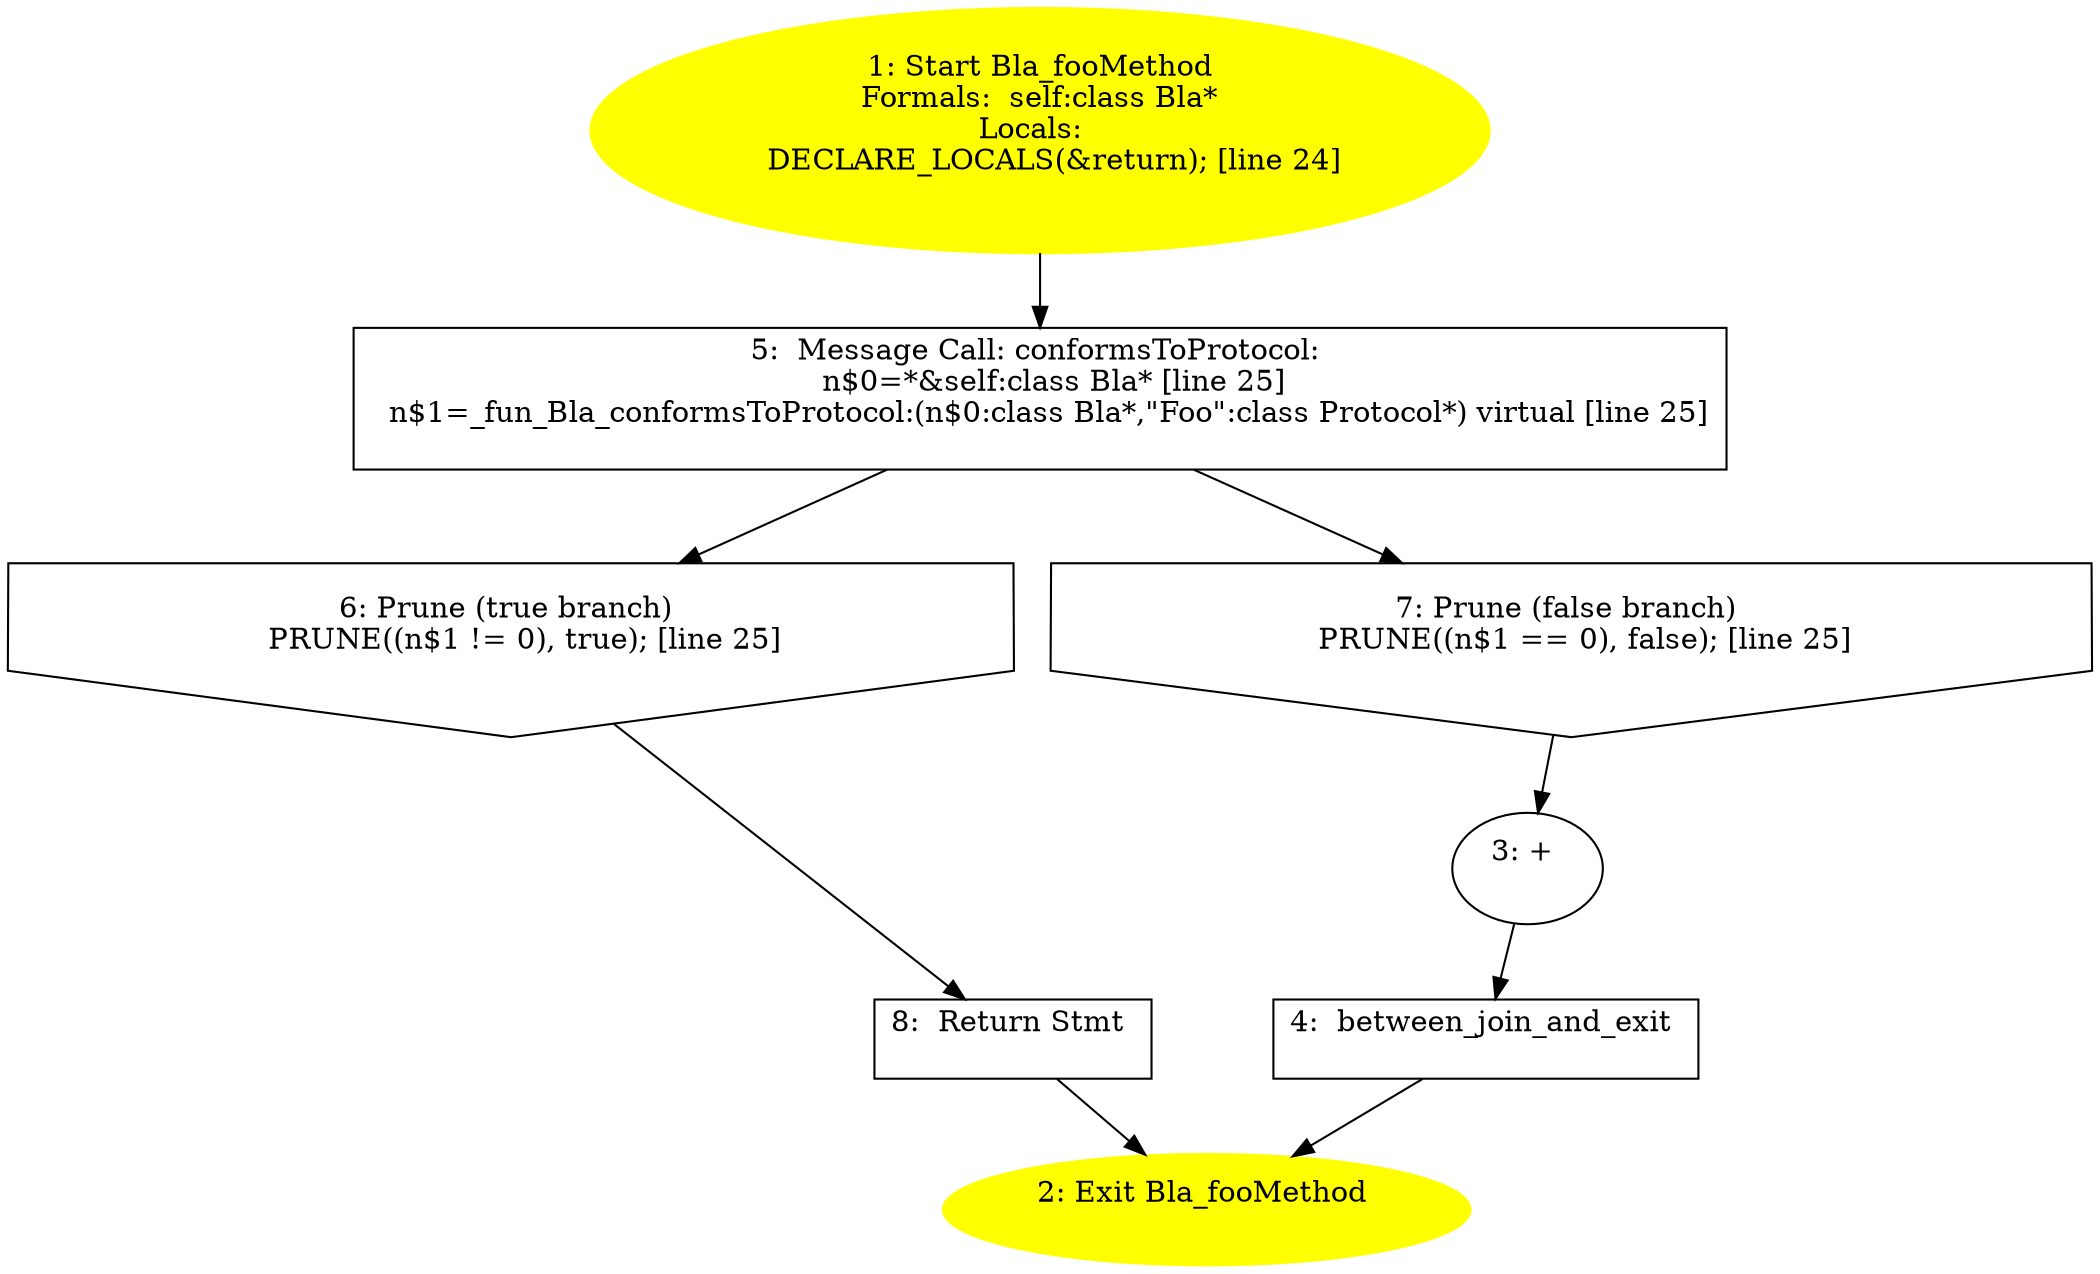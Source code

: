 /* @generated */
digraph iCFG {
"Bla_fooMethodinstance.a3ea1f9816e73c7a67ffd790a34046a6_1" [label="1: Start Bla_fooMethod\nFormals:  self:class Bla*\nLocals:  \n   DECLARE_LOCALS(&return); [line 24]\n " color=yellow style=filled]
	

	 "Bla_fooMethodinstance.a3ea1f9816e73c7a67ffd790a34046a6_1" -> "Bla_fooMethodinstance.a3ea1f9816e73c7a67ffd790a34046a6_5" ;
"Bla_fooMethodinstance.a3ea1f9816e73c7a67ffd790a34046a6_2" [label="2: Exit Bla_fooMethod \n  " color=yellow style=filled]
	

"Bla_fooMethodinstance.a3ea1f9816e73c7a67ffd790a34046a6_3" [label="3: + \n  " ]
	

	 "Bla_fooMethodinstance.a3ea1f9816e73c7a67ffd790a34046a6_3" -> "Bla_fooMethodinstance.a3ea1f9816e73c7a67ffd790a34046a6_4" ;
"Bla_fooMethodinstance.a3ea1f9816e73c7a67ffd790a34046a6_4" [label="4:  between_join_and_exit \n  " shape="box"]
	

	 "Bla_fooMethodinstance.a3ea1f9816e73c7a67ffd790a34046a6_4" -> "Bla_fooMethodinstance.a3ea1f9816e73c7a67ffd790a34046a6_2" ;
"Bla_fooMethodinstance.a3ea1f9816e73c7a67ffd790a34046a6_5" [label="5:  Message Call: conformsToProtocol: \n   n$0=*&self:class Bla* [line 25]\n  n$1=_fun_Bla_conformsToProtocol:(n$0:class Bla*,\"Foo\":class Protocol*) virtual [line 25]\n " shape="box"]
	

	 "Bla_fooMethodinstance.a3ea1f9816e73c7a67ffd790a34046a6_5" -> "Bla_fooMethodinstance.a3ea1f9816e73c7a67ffd790a34046a6_6" ;
	 "Bla_fooMethodinstance.a3ea1f9816e73c7a67ffd790a34046a6_5" -> "Bla_fooMethodinstance.a3ea1f9816e73c7a67ffd790a34046a6_7" ;
"Bla_fooMethodinstance.a3ea1f9816e73c7a67ffd790a34046a6_6" [label="6: Prune (true branch) \n   PRUNE((n$1 != 0), true); [line 25]\n " shape="invhouse"]
	

	 "Bla_fooMethodinstance.a3ea1f9816e73c7a67ffd790a34046a6_6" -> "Bla_fooMethodinstance.a3ea1f9816e73c7a67ffd790a34046a6_8" ;
"Bla_fooMethodinstance.a3ea1f9816e73c7a67ffd790a34046a6_7" [label="7: Prune (false branch) \n   PRUNE((n$1 == 0), false); [line 25]\n " shape="invhouse"]
	

	 "Bla_fooMethodinstance.a3ea1f9816e73c7a67ffd790a34046a6_7" -> "Bla_fooMethodinstance.a3ea1f9816e73c7a67ffd790a34046a6_3" ;
"Bla_fooMethodinstance.a3ea1f9816e73c7a67ffd790a34046a6_8" [label="8:  Return Stmt \n  " shape="box"]
	

	 "Bla_fooMethodinstance.a3ea1f9816e73c7a67ffd790a34046a6_8" -> "Bla_fooMethodinstance.a3ea1f9816e73c7a67ffd790a34046a6_2" ;
}
